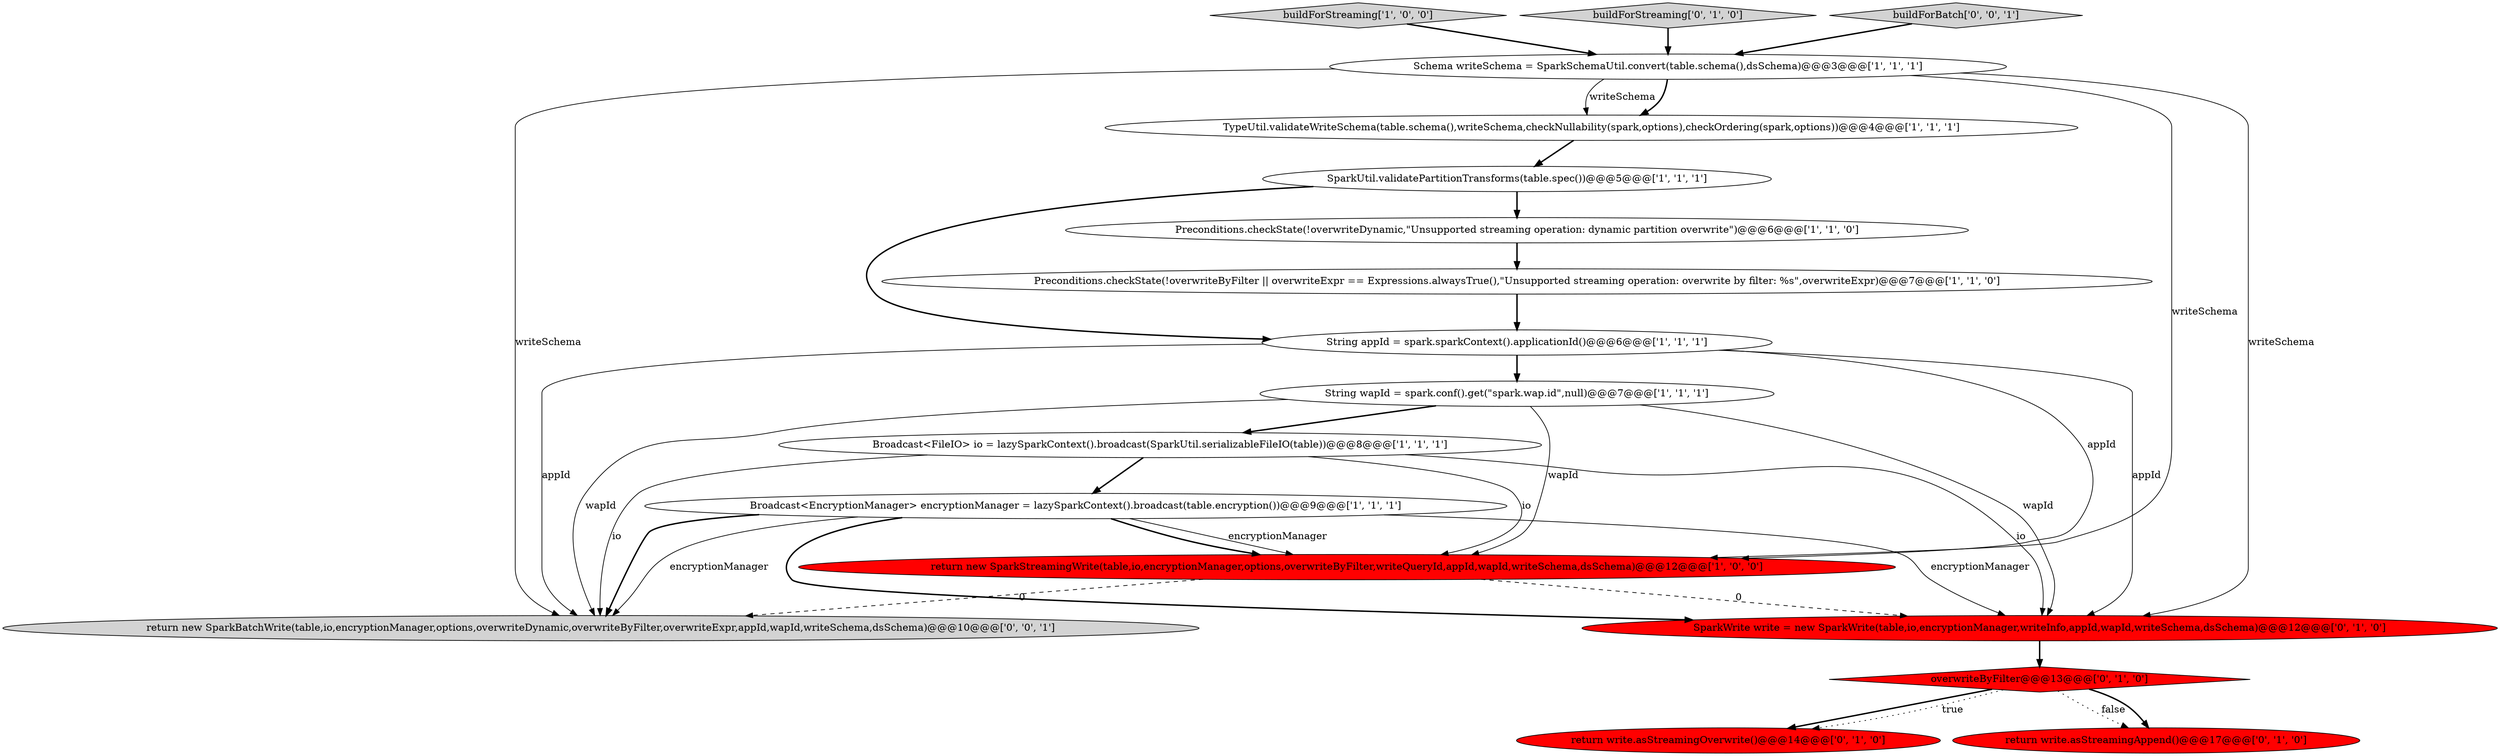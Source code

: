 digraph {
13 [style = filled, label = "return write.asStreamingOverwrite()@@@14@@@['0', '1', '0']", fillcolor = red, shape = ellipse image = "AAA1AAABBB2BBB"];
9 [style = filled, label = "Broadcast<FileIO> io = lazySparkContext().broadcast(SparkUtil.serializableFileIO(table))@@@8@@@['1', '1', '1']", fillcolor = white, shape = ellipse image = "AAA0AAABBB1BBB"];
1 [style = filled, label = "String wapId = spark.conf().get(\"spark.wap.id\",null)@@@7@@@['1', '1', '1']", fillcolor = white, shape = ellipse image = "AAA0AAABBB1BBB"];
5 [style = filled, label = "Schema writeSchema = SparkSchemaUtil.convert(table.schema(),dsSchema)@@@3@@@['1', '1', '1']", fillcolor = white, shape = ellipse image = "AAA0AAABBB1BBB"];
8 [style = filled, label = "TypeUtil.validateWriteSchema(table.schema(),writeSchema,checkNullability(spark,options),checkOrdering(spark,options))@@@4@@@['1', '1', '1']", fillcolor = white, shape = ellipse image = "AAA0AAABBB1BBB"];
7 [style = filled, label = "Broadcast<EncryptionManager> encryptionManager = lazySparkContext().broadcast(table.encryption())@@@9@@@['1', '1', '1']", fillcolor = white, shape = ellipse image = "AAA0AAABBB1BBB"];
0 [style = filled, label = "String appId = spark.sparkContext().applicationId()@@@6@@@['1', '1', '1']", fillcolor = white, shape = ellipse image = "AAA0AAABBB1BBB"];
10 [style = filled, label = "buildForStreaming['1', '0', '0']", fillcolor = lightgray, shape = diamond image = "AAA0AAABBB1BBB"];
14 [style = filled, label = "buildForStreaming['0', '1', '0']", fillcolor = lightgray, shape = diamond image = "AAA0AAABBB2BBB"];
4 [style = filled, label = "Preconditions.checkState(!overwriteByFilter || overwriteExpr == Expressions.alwaysTrue(),\"Unsupported streaming operation: overwrite by filter: %s\",overwriteExpr)@@@7@@@['1', '1', '0']", fillcolor = white, shape = ellipse image = "AAA0AAABBB1BBB"];
6 [style = filled, label = "return new SparkStreamingWrite(table,io,encryptionManager,options,overwriteByFilter,writeQueryId,appId,wapId,writeSchema,dsSchema)@@@12@@@['1', '0', '0']", fillcolor = red, shape = ellipse image = "AAA1AAABBB1BBB"];
11 [style = filled, label = "return write.asStreamingAppend()@@@17@@@['0', '1', '0']", fillcolor = red, shape = ellipse image = "AAA1AAABBB2BBB"];
2 [style = filled, label = "Preconditions.checkState(!overwriteDynamic,\"Unsupported streaming operation: dynamic partition overwrite\")@@@6@@@['1', '1', '0']", fillcolor = white, shape = ellipse image = "AAA0AAABBB1BBB"];
16 [style = filled, label = "buildForBatch['0', '0', '1']", fillcolor = lightgray, shape = diamond image = "AAA0AAABBB3BBB"];
17 [style = filled, label = "return new SparkBatchWrite(table,io,encryptionManager,options,overwriteDynamic,overwriteByFilter,overwriteExpr,appId,wapId,writeSchema,dsSchema)@@@10@@@['0', '0', '1']", fillcolor = lightgray, shape = ellipse image = "AAA0AAABBB3BBB"];
3 [style = filled, label = "SparkUtil.validatePartitionTransforms(table.spec())@@@5@@@['1', '1', '1']", fillcolor = white, shape = ellipse image = "AAA0AAABBB1BBB"];
12 [style = filled, label = "SparkWrite write = new SparkWrite(table,io,encryptionManager,writeInfo,appId,wapId,writeSchema,dsSchema)@@@12@@@['0', '1', '0']", fillcolor = red, shape = ellipse image = "AAA1AAABBB2BBB"];
15 [style = filled, label = "overwriteByFilter@@@13@@@['0', '1', '0']", fillcolor = red, shape = diamond image = "AAA1AAABBB2BBB"];
5->8 [style = bold, label=""];
5->12 [style = solid, label="writeSchema"];
9->12 [style = solid, label="io"];
15->13 [style = bold, label=""];
7->17 [style = bold, label=""];
0->17 [style = solid, label="appId"];
9->6 [style = solid, label="io"];
7->12 [style = bold, label=""];
7->17 [style = solid, label="encryptionManager"];
8->3 [style = bold, label=""];
9->17 [style = solid, label="io"];
12->15 [style = bold, label=""];
6->17 [style = dashed, label="0"];
5->17 [style = solid, label="writeSchema"];
1->6 [style = solid, label="wapId"];
9->7 [style = bold, label=""];
2->4 [style = bold, label=""];
1->17 [style = solid, label="wapId"];
1->9 [style = bold, label=""];
3->0 [style = bold, label=""];
4->0 [style = bold, label=""];
15->13 [style = dotted, label="true"];
6->12 [style = dashed, label="0"];
0->6 [style = solid, label="appId"];
15->11 [style = dotted, label="false"];
7->6 [style = solid, label="encryptionManager"];
0->12 [style = solid, label="appId"];
10->5 [style = bold, label=""];
3->2 [style = bold, label=""];
15->11 [style = bold, label=""];
0->1 [style = bold, label=""];
1->12 [style = solid, label="wapId"];
7->6 [style = bold, label=""];
7->12 [style = solid, label="encryptionManager"];
16->5 [style = bold, label=""];
5->8 [style = solid, label="writeSchema"];
5->6 [style = solid, label="writeSchema"];
14->5 [style = bold, label=""];
}
